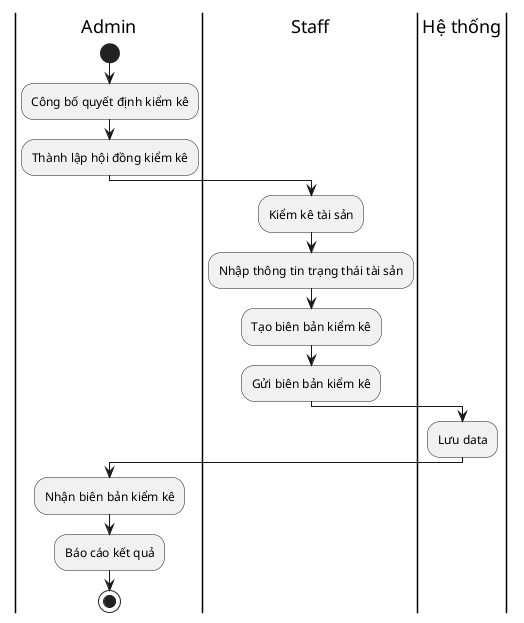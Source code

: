 @startuml
|Admin|
start
:Công bố quyết định kiểm kê;
:Thành lập hội đồng kiểm kê;
|Staff|
:Kiểm kê tài sản;
:Nhập thông tin trạng thái tài sản;
:Tạo biên bản kiểm kê;
:Gửi biên bản kiểm kê;
|Hệ thống|
:Lưu data;
|Admin|
:Nhận biên bản kiểm kê;
:Báo cáo kết quả;
stop
@enduml